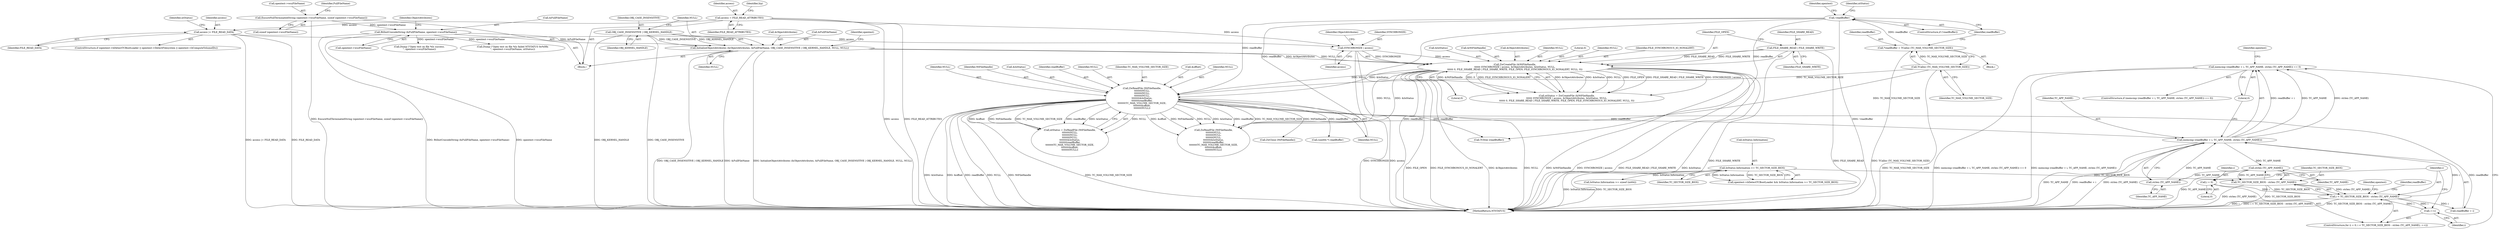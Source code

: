 digraph "0_VeraCrypt_f30f9339c9a0b9bbcc6f5ad38804af39db1f479e@API" {
"1000557" [label="(Call,memcmp (readBuffer + i, TC_APP_NAME, strlen (TC_APP_NAME)) == 0)"];
"1000558" [label="(Call,memcmp (readBuffer + i, TC_APP_NAME, strlen (TC_APP_NAME)))"];
"1000515" [label="(Call,ZwReadFile (NtFileHandle,\n\t\t\t\t\t\t\t\tNULL,\n\t\t\t\t\t\t\t\tNULL,\n\t\t\t\t\t\t\t\tNULL,\n\t\t\t\t\t\t\t\t&IoStatus,\n\t\t\t\t\t\t\t\treadBuffer,\n\t\t\t\t\t\t\t\tTC_MAX_VOLUME_SECTOR_SIZE,\n\t\t\t\t\t\t\t\t&offset,\n\t\t\t\t\t\t\t\tNULL))"];
"1000421" [label="(Call,ZwCreateFile (&NtFileHandle,\n\t\t\t\t\t\t SYNCHRONIZE | access, &ObjectAttributes, &IoStatus, NULL,\n\t\t\t\t\t\t 0, FILE_SHARE_READ | FILE_SHARE_WRITE, FILE_OPEN, FILE_SYNCHRONOUS_IO_NONALERT, NULL, 0))"];
"1000424" [label="(Call,SYNCHRONIZE | access)"];
"1000369" [label="(Call,access = FILE_READ_ATTRIBUTES)"];
"1000416" [label="(Call,access |= FILE_READ_DATA)"];
"1000394" [label="(Call,InitializeObjectAttributes (&ObjectAttributes, &FullFileName, OBJ_CASE_INSENSITIVE | OBJ_KERNEL_HANDLE, NULL, NULL))"];
"1000388" [label="(Call,RtlInitUnicodeString (&FullFileName, opentest->wszFileName))"];
"1000380" [label="(Call,EnsureNullTerminatedString (opentest->wszFileName, sizeof (opentest->wszFileName)))"];
"1000399" [label="(Call,OBJ_CASE_INSENSITIVE | OBJ_KERNEL_HANDLE)"];
"1000433" [label="(Call,FILE_SHARE_READ | FILE_SHARE_WRITE)"];
"1000491" [label="(Call,!readBuffer)"];
"1000486" [label="(Call,*readBuffer = TCalloc (TC_MAX_VOLUME_SECTOR_SIZE))"];
"1000488" [label="(Call,TCalloc (TC_MAX_VOLUME_SECTOR_SIZE))"];
"1000547" [label="(Call,i < TC_SECTOR_SIZE_BIOS - strlen (TC_APP_NAME))"];
"1000553" [label="(Call,++i)"];
"1000544" [label="(Call,i = 0)"];
"1000549" [label="(Call,TC_SECTOR_SIZE_BIOS - strlen (TC_APP_NAME))"];
"1000537" [label="(Call,IoStatus.Information >= TC_SECTOR_SIZE_BIOS)"];
"1000551" [label="(Call,strlen (TC_APP_NAME))"];
"1000563" [label="(Call,strlen (TC_APP_NAME))"];
"1000396" [label="(Identifier,ObjectAttributes)"];
"1000404" [label="(ControlStructure,if (opentest->bDetectTCBootLoader || opentest->DetectFilesystem || opentest->bComputeVolumeIDs))"];
"1000381" [label="(Call,opentest->wszFileName)"];
"1000484" [label="(Block,)"];
"1000549" [label="(Call,TC_SECTOR_SIZE_BIOS - strlen (TC_APP_NAME))"];
"1000422" [label="(Call,&NtFileHandle)"];
"1000541" [label="(Identifier,TC_SECTOR_SIZE_BIOS)"];
"1000370" [label="(Identifier,access)"];
"1000439" [label="(Literal,0)"];
"1000513" [label="(Call,ntStatus = ZwReadFile (NtFileHandle,\n\t\t\t\t\t\t\t\tNULL,\n\t\t\t\t\t\t\t\tNULL,\n\t\t\t\t\t\t\t\tNULL,\n\t\t\t\t\t\t\t\t&IoStatus,\n\t\t\t\t\t\t\t\treadBuffer,\n\t\t\t\t\t\t\t\tTC_MAX_VOLUME_SECTOR_SIZE,\n\t\t\t\t\t\t\t\t&offset,\n\t\t\t\t\t\t\t\tNULL))"];
"1000546" [label="(Literal,0)"];
"1000394" [label="(Call,InitializeObjectAttributes (&ObjectAttributes, &FullFileName, OBJ_CASE_INSENSITIVE | OBJ_KERNEL_HANDLE, NULL, NULL))"];
"1000486" [label="(Call,*readBuffer = TCalloc (TC_MAX_VOLUME_SECTOR_SIZE))"];
"1000427" [label="(Call,&ObjectAttributes)"];
"1000560" [label="(Identifier,readBuffer)"];
"1000544" [label="(Call,i = 0)"];
"1000576" [label="(Identifier,opentest)"];
"1003200" [label="(MethodReturn,NTSTATUS)"];
"1000551" [label="(Call,strlen (TC_APP_NAME))"];
"1000543" [label="(ControlStructure,for (i = 0; i < TC_SECTOR_SIZE_BIOS - strlen (TC_APP_NAME); ++i))"];
"1000488" [label="(Call,TCalloc (TC_MAX_VOLUME_SECTOR_SIZE))"];
"1000700" [label="(Call,ZwClose (NtFileHandle))"];
"1000519" [label="(Identifier,NULL)"];
"1000502" [label="(Identifier,opentest)"];
"1000515" [label="(Call,ZwReadFile (NtFileHandle,\n\t\t\t\t\t\t\t\tNULL,\n\t\t\t\t\t\t\t\tNULL,\n\t\t\t\t\t\t\t\tNULL,\n\t\t\t\t\t\t\t\t&IoStatus,\n\t\t\t\t\t\t\t\treadBuffer,\n\t\t\t\t\t\t\t\tTC_MAX_VOLUME_SECTOR_SIZE,\n\t\t\t\t\t\t\t\t&offset,\n\t\t\t\t\t\t\t\tNULL))"];
"1000400" [label="(Identifier,OBJ_CASE_INSENSITIVE)"];
"1000424" [label="(Call,SYNCHRONIZE | access)"];
"1000578" [label="(Call,IoStatus.Information >= sizeof (int64))"];
"1000391" [label="(Call,opentest->wszFileName)"];
"1000516" [label="(Identifier,NtFileHandle)"];
"1000417" [label="(Identifier,access)"];
"1000375" [label="(Identifier,Irp)"];
"1000520" [label="(Call,&IoStatus)"];
"1000491" [label="(Call,!readBuffer)"];
"1000538" [label="(Call,IoStatus.Information)"];
"1000558" [label="(Call,memcmp (readBuffer + i, TC_APP_NAME, strlen (TC_APP_NAME)))"];
"1000557" [label="(Call,memcmp (readBuffer + i, TC_APP_NAME, strlen (TC_APP_NAME)) == 0)"];
"1000431" [label="(Identifier,NULL)"];
"1000489" [label="(Identifier,TC_MAX_VOLUME_SECTOR_SIZE)"];
"1000352" [label="(Block,)"];
"1000432" [label="(Literal,0)"];
"1000416" [label="(Call,access |= FILE_READ_DATA)"];
"1000550" [label="(Identifier,TC_SECTOR_SIZE_BIOS)"];
"1000569" [label="(Identifier,opentest)"];
"1000426" [label="(Identifier,access)"];
"1000438" [label="(Identifier,NULL)"];
"1000563" [label="(Call,strlen (TC_APP_NAME))"];
"1000565" [label="(Literal,0)"];
"1000554" [label="(Identifier,i)"];
"1000553" [label="(Call,++i)"];
"1000588" [label="(Call,(uint64 *) readBuffer)"];
"1000537" [label="(Call,IoStatus.Information >= TC_SECTOR_SIZE_BIOS)"];
"1000545" [label="(Identifier,i)"];
"1000698" [label="(Call,TCfree (readBuffer))"];
"1000559" [label="(Call,readBuffer + i)"];
"1000395" [label="(Call,&ObjectAttributes)"];
"1000552" [label="(Identifier,TC_APP_NAME)"];
"1000421" [label="(Call,ZwCreateFile (&NtFileHandle,\n\t\t\t\t\t\t SYNCHRONIZE | access, &ObjectAttributes, &IoStatus, NULL,\n\t\t\t\t\t\t 0, FILE_SHARE_READ | FILE_SHARE_WRITE, FILE_OPEN, FILE_SYNCHRONOUS_IO_NONALERT, NULL, 0))"];
"1000397" [label="(Call,&FullFileName)"];
"1000522" [label="(Identifier,readBuffer)"];
"1000495" [label="(Identifier,ntStatus)"];
"1000425" [label="(Identifier,SYNCHRONIZE)"];
"1000407" [label="(Identifier,opentest)"];
"1000371" [label="(Identifier,FILE_READ_ATTRIBUTES)"];
"1000492" [label="(Identifier,readBuffer)"];
"1000564" [label="(Identifier,TC_APP_NAME)"];
"1000547" [label="(Call,i < TC_SECTOR_SIZE_BIOS - strlen (TC_APP_NAME))"];
"1000433" [label="(Call,FILE_SHARE_READ | FILE_SHARE_WRITE)"];
"1000437" [label="(Identifier,FILE_SYNCHRONOUS_IO_NONALERT)"];
"1000562" [label="(Identifier,TC_APP_NAME)"];
"1000390" [label="(Identifier,FullFileName)"];
"1000403" [label="(Identifier,NULL)"];
"1000487" [label="(Identifier,readBuffer)"];
"1000548" [label="(Identifier,i)"];
"1000380" [label="(Call,EnsureNullTerminatedString (opentest->wszFileName, sizeof (opentest->wszFileName)))"];
"1000490" [label="(ControlStructure,if (!readBuffer))"];
"1000428" [label="(Identifier,ObjectAttributes)"];
"1000533" [label="(Call,opentest->bDetectTCBootLoader && IoStatus.Information >= TC_SECTOR_SIZE_BIOS)"];
"1000399" [label="(Call,OBJ_CASE_INSENSITIVE | OBJ_KERNEL_HANDLE)"];
"1000556" [label="(ControlStructure,if (memcmp (readBuffer + i, TC_APP_NAME, strlen (TC_APP_NAME)) == 0))"];
"1000369" [label="(Call,access = FILE_READ_ATTRIBUTES)"];
"1000384" [label="(Call,sizeof (opentest->wszFileName))"];
"1000526" [label="(Identifier,NULL)"];
"1000667" [label="(Call,ZwReadFile (NtFileHandle,\n\t\t\t\t\t\t\t\tNULL,\n\t\t\t\t\t\t\t\tNULL,\n\t\t\t\t\t\t\t\tNULL,\n\t\t\t\t\t\t\t\t&IoStatus,\n\t\t\t\t\t\t\t\treadBuffer,\n\t\t\t\t\t\t\t\tTC_MAX_VOLUME_SECTOR_SIZE,\n\t\t\t\t\t\t\t\t&offset,\n\t\t\t\t\t\t\t\tNULL))"];
"1000436" [label="(Identifier,FILE_OPEN)"];
"1000517" [label="(Identifier,NULL)"];
"1000401" [label="(Identifier,OBJ_KERNEL_HANDLE)"];
"1000523" [label="(Identifier,TC_MAX_VOLUME_SECTOR_SIZE)"];
"1000429" [label="(Call,&IoStatus)"];
"1000524" [label="(Call,&offset)"];
"1000420" [label="(Identifier,ntStatus)"];
"1000419" [label="(Call,ntStatus = ZwCreateFile (&NtFileHandle,\n\t\t\t\t\t\t SYNCHRONIZE | access, &ObjectAttributes, &IoStatus, NULL,\n\t\t\t\t\t\t 0, FILE_SHARE_READ | FILE_SHARE_WRITE, FILE_OPEN, FILE_SYNCHRONOUS_IO_NONALERT, NULL, 0))"];
"1000388" [label="(Call,RtlInitUnicodeString (&FullFileName, opentest->wszFileName))"];
"1000389" [label="(Call,&FullFileName)"];
"1000434" [label="(Identifier,FILE_SHARE_READ)"];
"1000402" [label="(Identifier,NULL)"];
"1000702" [label="(Call,Dump (\"Open test on file %ls success.\n\", opentest->wszFileName))"];
"1000709" [label="(Call,Dump (\"Open test on file %ls failed NTSTATUS 0x%08x\n\", opentest->wszFileName, ntStatus))"];
"1000435" [label="(Identifier,FILE_SHARE_WRITE)"];
"1000418" [label="(Identifier,FILE_READ_DATA)"];
"1000518" [label="(Identifier,NULL)"];
"1000557" -> "1000556"  [label="AST: "];
"1000557" -> "1000565"  [label="CFG: "];
"1000558" -> "1000557"  [label="AST: "];
"1000565" -> "1000557"  [label="AST: "];
"1000569" -> "1000557"  [label="CFG: "];
"1000554" -> "1000557"  [label="CFG: "];
"1000557" -> "1003200"  [label="DDG: memcmp (readBuffer + i, TC_APP_NAME, strlen (TC_APP_NAME)) == 0"];
"1000557" -> "1003200"  [label="DDG: memcmp (readBuffer + i, TC_APP_NAME, strlen (TC_APP_NAME))"];
"1000558" -> "1000557"  [label="DDG: readBuffer + i"];
"1000558" -> "1000557"  [label="DDG: TC_APP_NAME"];
"1000558" -> "1000557"  [label="DDG: strlen (TC_APP_NAME)"];
"1000558" -> "1000563"  [label="CFG: "];
"1000559" -> "1000558"  [label="AST: "];
"1000562" -> "1000558"  [label="AST: "];
"1000563" -> "1000558"  [label="AST: "];
"1000565" -> "1000558"  [label="CFG: "];
"1000558" -> "1003200"  [label="DDG: strlen (TC_APP_NAME)"];
"1000558" -> "1003200"  [label="DDG: TC_APP_NAME"];
"1000558" -> "1003200"  [label="DDG: readBuffer + i"];
"1000558" -> "1000551"  [label="DDG: TC_APP_NAME"];
"1000515" -> "1000558"  [label="DDG: readBuffer"];
"1000547" -> "1000558"  [label="DDG: i"];
"1000563" -> "1000558"  [label="DDG: TC_APP_NAME"];
"1000515" -> "1000513"  [label="AST: "];
"1000515" -> "1000526"  [label="CFG: "];
"1000516" -> "1000515"  [label="AST: "];
"1000517" -> "1000515"  [label="AST: "];
"1000518" -> "1000515"  [label="AST: "];
"1000519" -> "1000515"  [label="AST: "];
"1000520" -> "1000515"  [label="AST: "];
"1000522" -> "1000515"  [label="AST: "];
"1000523" -> "1000515"  [label="AST: "];
"1000524" -> "1000515"  [label="AST: "];
"1000526" -> "1000515"  [label="AST: "];
"1000513" -> "1000515"  [label="CFG: "];
"1000515" -> "1003200"  [label="DDG: &IoStatus"];
"1000515" -> "1003200"  [label="DDG: &offset"];
"1000515" -> "1003200"  [label="DDG: readBuffer"];
"1000515" -> "1003200"  [label="DDG: NULL"];
"1000515" -> "1003200"  [label="DDG: NtFileHandle"];
"1000515" -> "1003200"  [label="DDG: TC_MAX_VOLUME_SECTOR_SIZE"];
"1000515" -> "1000513"  [label="DDG: NULL"];
"1000515" -> "1000513"  [label="DDG: &offset"];
"1000515" -> "1000513"  [label="DDG: NtFileHandle"];
"1000515" -> "1000513"  [label="DDG: TC_MAX_VOLUME_SECTOR_SIZE"];
"1000515" -> "1000513"  [label="DDG: readBuffer"];
"1000515" -> "1000513"  [label="DDG: &IoStatus"];
"1000421" -> "1000515"  [label="DDG: NULL"];
"1000421" -> "1000515"  [label="DDG: &IoStatus"];
"1000491" -> "1000515"  [label="DDG: readBuffer"];
"1000488" -> "1000515"  [label="DDG: TC_MAX_VOLUME_SECTOR_SIZE"];
"1000515" -> "1000559"  [label="DDG: readBuffer"];
"1000515" -> "1000588"  [label="DDG: readBuffer"];
"1000515" -> "1000667"  [label="DDG: NtFileHandle"];
"1000515" -> "1000667"  [label="DDG: NULL"];
"1000515" -> "1000667"  [label="DDG: &IoStatus"];
"1000515" -> "1000667"  [label="DDG: readBuffer"];
"1000515" -> "1000667"  [label="DDG: TC_MAX_VOLUME_SECTOR_SIZE"];
"1000515" -> "1000667"  [label="DDG: &offset"];
"1000515" -> "1000698"  [label="DDG: readBuffer"];
"1000515" -> "1000700"  [label="DDG: NtFileHandle"];
"1000421" -> "1000419"  [label="AST: "];
"1000421" -> "1000439"  [label="CFG: "];
"1000422" -> "1000421"  [label="AST: "];
"1000424" -> "1000421"  [label="AST: "];
"1000427" -> "1000421"  [label="AST: "];
"1000429" -> "1000421"  [label="AST: "];
"1000431" -> "1000421"  [label="AST: "];
"1000432" -> "1000421"  [label="AST: "];
"1000433" -> "1000421"  [label="AST: "];
"1000436" -> "1000421"  [label="AST: "];
"1000437" -> "1000421"  [label="AST: "];
"1000438" -> "1000421"  [label="AST: "];
"1000439" -> "1000421"  [label="AST: "];
"1000419" -> "1000421"  [label="CFG: "];
"1000421" -> "1003200"  [label="DDG: FILE_OPEN"];
"1000421" -> "1003200"  [label="DDG: FILE_SYNCHRONOUS_IO_NONALERT"];
"1000421" -> "1003200"  [label="DDG: &ObjectAttributes"];
"1000421" -> "1003200"  [label="DDG: NULL"];
"1000421" -> "1003200"  [label="DDG: &NtFileHandle"];
"1000421" -> "1003200"  [label="DDG: SYNCHRONIZE | access"];
"1000421" -> "1003200"  [label="DDG: FILE_SHARE_READ | FILE_SHARE_WRITE"];
"1000421" -> "1003200"  [label="DDG: &IoStatus"];
"1000421" -> "1000419"  [label="DDG: &ObjectAttributes"];
"1000421" -> "1000419"  [label="DDG: &IoStatus"];
"1000421" -> "1000419"  [label="DDG: NULL"];
"1000421" -> "1000419"  [label="DDG: FILE_OPEN"];
"1000421" -> "1000419"  [label="DDG: FILE_SHARE_READ | FILE_SHARE_WRITE"];
"1000421" -> "1000419"  [label="DDG: SYNCHRONIZE | access"];
"1000421" -> "1000419"  [label="DDG: &NtFileHandle"];
"1000421" -> "1000419"  [label="DDG: 0"];
"1000421" -> "1000419"  [label="DDG: FILE_SYNCHRONOUS_IO_NONALERT"];
"1000424" -> "1000421"  [label="DDG: SYNCHRONIZE"];
"1000424" -> "1000421"  [label="DDG: access"];
"1000394" -> "1000421"  [label="DDG: &ObjectAttributes"];
"1000394" -> "1000421"  [label="DDG: NULL"];
"1000433" -> "1000421"  [label="DDG: FILE_SHARE_READ"];
"1000433" -> "1000421"  [label="DDG: FILE_SHARE_WRITE"];
"1000421" -> "1000667"  [label="DDG: NULL"];
"1000421" -> "1000667"  [label="DDG: &IoStatus"];
"1000424" -> "1000426"  [label="CFG: "];
"1000425" -> "1000424"  [label="AST: "];
"1000426" -> "1000424"  [label="AST: "];
"1000428" -> "1000424"  [label="CFG: "];
"1000424" -> "1003200"  [label="DDG: access"];
"1000424" -> "1003200"  [label="DDG: SYNCHRONIZE"];
"1000369" -> "1000424"  [label="DDG: access"];
"1000416" -> "1000424"  [label="DDG: access"];
"1000369" -> "1000352"  [label="AST: "];
"1000369" -> "1000371"  [label="CFG: "];
"1000370" -> "1000369"  [label="AST: "];
"1000371" -> "1000369"  [label="AST: "];
"1000375" -> "1000369"  [label="CFG: "];
"1000369" -> "1003200"  [label="DDG: access"];
"1000369" -> "1003200"  [label="DDG: FILE_READ_ATTRIBUTES"];
"1000369" -> "1000416"  [label="DDG: access"];
"1000416" -> "1000404"  [label="AST: "];
"1000416" -> "1000418"  [label="CFG: "];
"1000417" -> "1000416"  [label="AST: "];
"1000418" -> "1000416"  [label="AST: "];
"1000420" -> "1000416"  [label="CFG: "];
"1000416" -> "1003200"  [label="DDG: access |= FILE_READ_DATA"];
"1000416" -> "1003200"  [label="DDG: FILE_READ_DATA"];
"1000394" -> "1000352"  [label="AST: "];
"1000394" -> "1000403"  [label="CFG: "];
"1000395" -> "1000394"  [label="AST: "];
"1000397" -> "1000394"  [label="AST: "];
"1000399" -> "1000394"  [label="AST: "];
"1000402" -> "1000394"  [label="AST: "];
"1000403" -> "1000394"  [label="AST: "];
"1000407" -> "1000394"  [label="CFG: "];
"1000394" -> "1003200"  [label="DDG: &FullFileName"];
"1000394" -> "1003200"  [label="DDG: InitializeObjectAttributes (&ObjectAttributes, &FullFileName, OBJ_CASE_INSENSITIVE | OBJ_KERNEL_HANDLE, NULL, NULL)"];
"1000394" -> "1003200"  [label="DDG: OBJ_CASE_INSENSITIVE | OBJ_KERNEL_HANDLE"];
"1000388" -> "1000394"  [label="DDG: &FullFileName"];
"1000399" -> "1000394"  [label="DDG: OBJ_CASE_INSENSITIVE"];
"1000399" -> "1000394"  [label="DDG: OBJ_KERNEL_HANDLE"];
"1000388" -> "1000352"  [label="AST: "];
"1000388" -> "1000391"  [label="CFG: "];
"1000389" -> "1000388"  [label="AST: "];
"1000391" -> "1000388"  [label="AST: "];
"1000396" -> "1000388"  [label="CFG: "];
"1000388" -> "1003200"  [label="DDG: RtlInitUnicodeString (&FullFileName, opentest->wszFileName)"];
"1000388" -> "1003200"  [label="DDG: opentest->wszFileName"];
"1000380" -> "1000388"  [label="DDG: opentest->wszFileName"];
"1000388" -> "1000702"  [label="DDG: opentest->wszFileName"];
"1000388" -> "1000709"  [label="DDG: opentest->wszFileName"];
"1000380" -> "1000352"  [label="AST: "];
"1000380" -> "1000384"  [label="CFG: "];
"1000381" -> "1000380"  [label="AST: "];
"1000384" -> "1000380"  [label="AST: "];
"1000390" -> "1000380"  [label="CFG: "];
"1000380" -> "1003200"  [label="DDG: EnsureNullTerminatedString (opentest->wszFileName, sizeof (opentest->wszFileName))"];
"1000399" -> "1000401"  [label="CFG: "];
"1000400" -> "1000399"  [label="AST: "];
"1000401" -> "1000399"  [label="AST: "];
"1000402" -> "1000399"  [label="CFG: "];
"1000399" -> "1003200"  [label="DDG: OBJ_KERNEL_HANDLE"];
"1000399" -> "1003200"  [label="DDG: OBJ_CASE_INSENSITIVE"];
"1000433" -> "1000435"  [label="CFG: "];
"1000434" -> "1000433"  [label="AST: "];
"1000435" -> "1000433"  [label="AST: "];
"1000436" -> "1000433"  [label="CFG: "];
"1000433" -> "1003200"  [label="DDG: FILE_SHARE_READ"];
"1000433" -> "1003200"  [label="DDG: FILE_SHARE_WRITE"];
"1000491" -> "1000490"  [label="AST: "];
"1000491" -> "1000492"  [label="CFG: "];
"1000492" -> "1000491"  [label="AST: "];
"1000495" -> "1000491"  [label="CFG: "];
"1000502" -> "1000491"  [label="CFG: "];
"1000491" -> "1003200"  [label="DDG: !readBuffer"];
"1000491" -> "1003200"  [label="DDG: readBuffer"];
"1000486" -> "1000491"  [label="DDG: readBuffer"];
"1000491" -> "1000667"  [label="DDG: readBuffer"];
"1000491" -> "1000698"  [label="DDG: readBuffer"];
"1000486" -> "1000484"  [label="AST: "];
"1000486" -> "1000488"  [label="CFG: "];
"1000487" -> "1000486"  [label="AST: "];
"1000488" -> "1000486"  [label="AST: "];
"1000492" -> "1000486"  [label="CFG: "];
"1000486" -> "1003200"  [label="DDG: TCalloc (TC_MAX_VOLUME_SECTOR_SIZE)"];
"1000488" -> "1000486"  [label="DDG: TC_MAX_VOLUME_SECTOR_SIZE"];
"1000488" -> "1000489"  [label="CFG: "];
"1000489" -> "1000488"  [label="AST: "];
"1000488" -> "1003200"  [label="DDG: TC_MAX_VOLUME_SECTOR_SIZE"];
"1000488" -> "1000667"  [label="DDG: TC_MAX_VOLUME_SECTOR_SIZE"];
"1000547" -> "1000543"  [label="AST: "];
"1000547" -> "1000549"  [label="CFG: "];
"1000548" -> "1000547"  [label="AST: "];
"1000549" -> "1000547"  [label="AST: "];
"1000560" -> "1000547"  [label="CFG: "];
"1000576" -> "1000547"  [label="CFG: "];
"1000547" -> "1003200"  [label="DDG: i"];
"1000547" -> "1003200"  [label="DDG: i < TC_SECTOR_SIZE_BIOS - strlen (TC_APP_NAME)"];
"1000547" -> "1003200"  [label="DDG: TC_SECTOR_SIZE_BIOS - strlen (TC_APP_NAME)"];
"1000553" -> "1000547"  [label="DDG: i"];
"1000544" -> "1000547"  [label="DDG: i"];
"1000549" -> "1000547"  [label="DDG: TC_SECTOR_SIZE_BIOS"];
"1000549" -> "1000547"  [label="DDG: strlen (TC_APP_NAME)"];
"1000547" -> "1000553"  [label="DDG: i"];
"1000547" -> "1000559"  [label="DDG: i"];
"1000553" -> "1000543"  [label="AST: "];
"1000553" -> "1000554"  [label="CFG: "];
"1000554" -> "1000553"  [label="AST: "];
"1000548" -> "1000553"  [label="CFG: "];
"1000544" -> "1000543"  [label="AST: "];
"1000544" -> "1000546"  [label="CFG: "];
"1000545" -> "1000544"  [label="AST: "];
"1000546" -> "1000544"  [label="AST: "];
"1000548" -> "1000544"  [label="CFG: "];
"1000549" -> "1000551"  [label="CFG: "];
"1000550" -> "1000549"  [label="AST: "];
"1000551" -> "1000549"  [label="AST: "];
"1000549" -> "1003200"  [label="DDG: TC_SECTOR_SIZE_BIOS"];
"1000549" -> "1003200"  [label="DDG: strlen (TC_APP_NAME)"];
"1000537" -> "1000549"  [label="DDG: TC_SECTOR_SIZE_BIOS"];
"1000551" -> "1000549"  [label="DDG: TC_APP_NAME"];
"1000537" -> "1000533"  [label="AST: "];
"1000537" -> "1000541"  [label="CFG: "];
"1000538" -> "1000537"  [label="AST: "];
"1000541" -> "1000537"  [label="AST: "];
"1000533" -> "1000537"  [label="CFG: "];
"1000537" -> "1003200"  [label="DDG: IoStatus.Information"];
"1000537" -> "1003200"  [label="DDG: TC_SECTOR_SIZE_BIOS"];
"1000537" -> "1000533"  [label="DDG: IoStatus.Information"];
"1000537" -> "1000533"  [label="DDG: TC_SECTOR_SIZE_BIOS"];
"1000537" -> "1000578"  [label="DDG: IoStatus.Information"];
"1000551" -> "1000552"  [label="CFG: "];
"1000552" -> "1000551"  [label="AST: "];
"1000551" -> "1003200"  [label="DDG: TC_APP_NAME"];
"1000551" -> "1000563"  [label="DDG: TC_APP_NAME"];
"1000563" -> "1000564"  [label="CFG: "];
"1000564" -> "1000563"  [label="AST: "];
}
